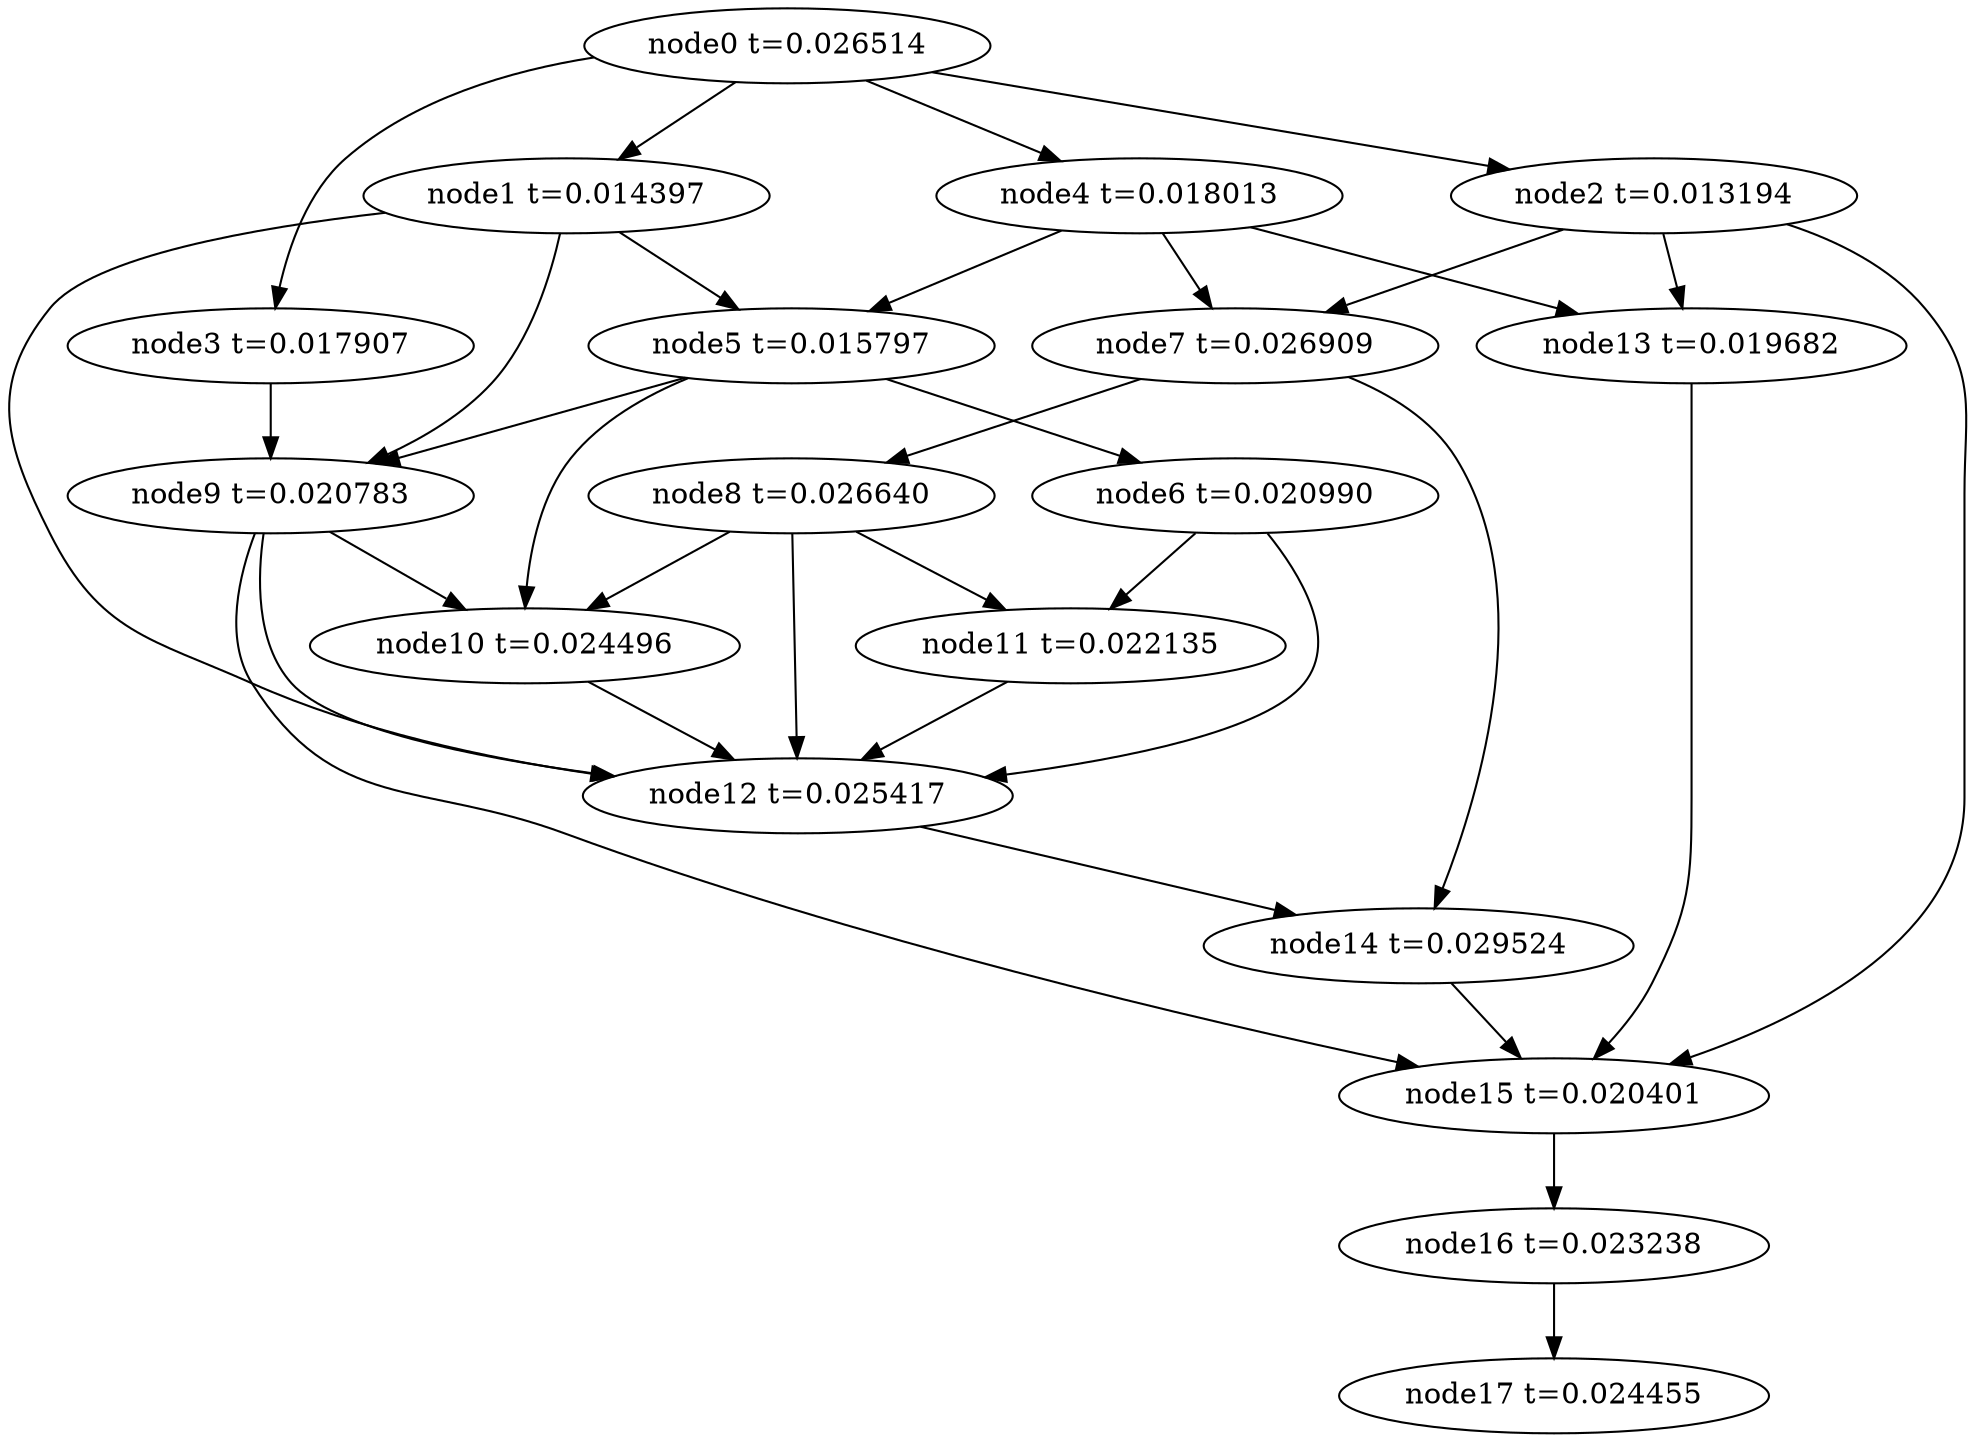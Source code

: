 digraph g{
	node17[label="node17 t=0.024455"]
	node16 -> node17
	node16[label="node16 t=0.023238"];
	node15 -> node16
	node15[label="node15 t=0.020401"];
	node14 -> node15
	node14[label="node14 t=0.029524"];
	node13 -> node15
	node13[label="node13 t=0.019682"];
	node12 -> node14
	node12[label="node12 t=0.025417"];
	node11 -> node12
	node11[label="node11 t=0.022135"];
	node10 -> node12
	node10[label="node10 t=0.024496"];
	node9 -> node15
	node9 -> node12
	node9 -> node10
	node9[label="node9 t=0.020783"];
	node8 -> node12
	node8 -> node11
	node8 -> node10
	node8[label="node8 t=0.026640"];
	node7 -> node14
	node7 -> node8
	node7[label="node7 t=0.026909"];
	node6 -> node12
	node6 -> node11
	node6[label="node6 t=0.020990"];
	node5 -> node10
	node5 -> node9
	node5 -> node6
	node5[label="node5 t=0.015797"];
	node4 -> node13
	node4 -> node7
	node4 -> node5
	node4[label="node4 t=0.018013"];
	node3 -> node9
	node3[label="node3 t=0.017907"];
	node2 -> node15
	node2 -> node13
	node2 -> node7
	node2[label="node2 t=0.013194"];
	node1 -> node12
	node1 -> node9
	node1 -> node5
	node1[label="node1 t=0.014397"];
	node0 -> node4
	node0 -> node3
	node0 -> node2
	node0 -> node1
	node0[label="node0 t=0.026514"];
}

